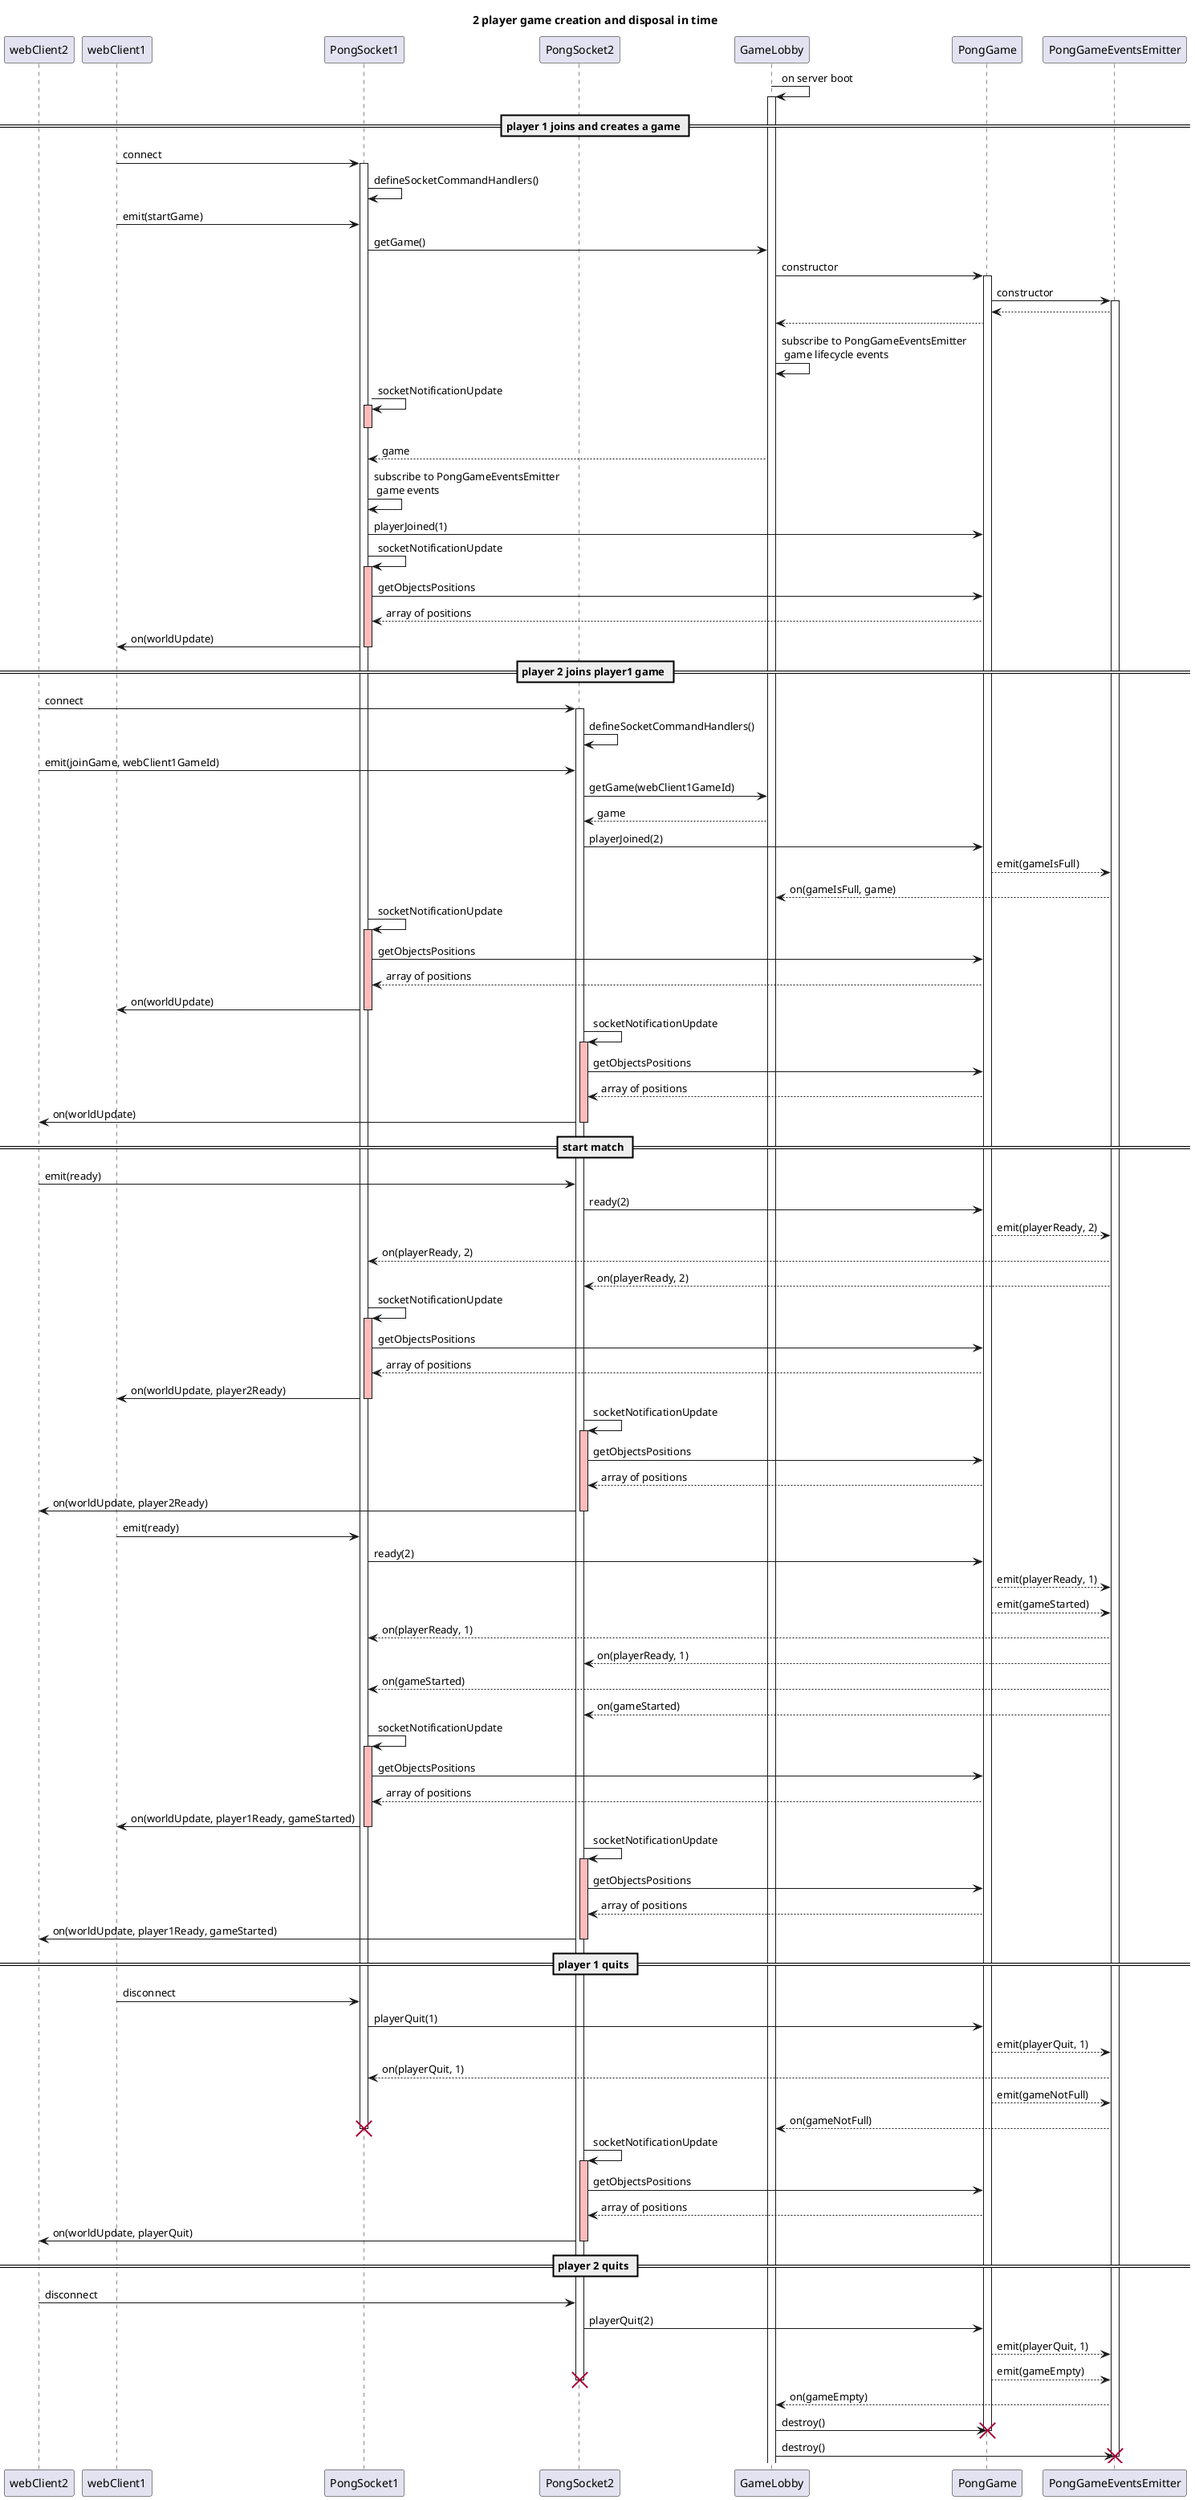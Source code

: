 @startuml
title 2 player game creation and disposal in time 

participant webClient2
participant webClient1
participant PongSocket1
participant PongSocket2
participant GameLobby
participant PongGame
participant PongGameEventsEmitter

GameLobby -> GameLobby: on server boot
activate GameLobby


== player 1 joins and creates a game ==

webClient1 -> PongSocket1: connect
activate PongSocket1

PongSocket1 -> PongSocket1: defineSocketCommandHandlers()
webClient1 -> PongSocket1: emit(startGame)
PongSocket1 -> GameLobby: getGame()
GameLobby -> PongGame: constructor
activate PongGame
PongGame -> PongGameEventsEmitter: constructor
activate PongGameEventsEmitter
PongGame <-- PongGameEventsEmitter
GameLobby <-- PongGame
GameLobby -> GameLobby: subscribe to PongGameEventsEmitter \n game lifecycle events

' game state update
PongSocket1 -> PongSocket1: socketNotificationUpdate
activate PongSocket1 #FFBBBB
deactivate PongSocket1

GameLobby --> PongSocket1: game
PongSocket1 -> PongSocket1: subscribe to PongGameEventsEmitter \n game events
PongSocket1 -> PongGame: playerJoined(1)

' game state update
PongSocket1 -> PongSocket1: socketNotificationUpdate
activate PongSocket1 #FFBBBB
PongSocket1 -> PongGame: getObjectsPositions
PongSocket1 <-- PongGame: array of positions
PongSocket1 -> webClient1: on(worldUpdate)
deactivate PongSocket1

== player 2 joins player1 game ==
webClient2 -> PongSocket2: connect
activate PongSocket2
PongSocket2 -> PongSocket2: defineSocketCommandHandlers()
webClient2 -> PongSocket2: emit(joinGame, webClient1GameId)
PongSocket2 -> GameLobby: getGame(webClient1GameId)
GameLobby --> PongSocket2: game
PongSocket2 -> PongGame: playerJoined(2)
PongGame --> PongGameEventsEmitter: emit(gameIsFull)
PongGameEventsEmitter --> GameLobby: on(gameIsFull, game)

' game state update
PongSocket1 -> PongSocket1: socketNotificationUpdate
activate PongSocket1 #FFBBBB
PongSocket1 -> PongGame: getObjectsPositions
PongSocket1 <-- PongGame: array of positions
PongSocket1 -> webClient1: on(worldUpdate)
deactivate PongSocket1

PongSocket2 -> PongSocket2: socketNotificationUpdate
activate PongSocket2 #FFBBBB
PongSocket2 -> PongGame: getObjectsPositions
PongSocket2 <-- PongGame: array of positions
PongSocket2 -> webClient2: on(worldUpdate)
deactivate PongSocket2

== start match ==
webClient2 -> PongSocket2: emit(ready)
PongSocket2 -> PongGame: ready(2)
PongGame --> PongGameEventsEmitter: emit(playerReady, 2)
PongGameEventsEmitter --> PongSocket1: on(playerReady, 2)
PongGameEventsEmitter --> PongSocket2: on(playerReady, 2)

' game state update
PongSocket1 -> PongSocket1: socketNotificationUpdate
activate PongSocket1 #FFBBBB
PongSocket1 -> PongGame: getObjectsPositions
PongSocket1 <-- PongGame: array of positions
PongSocket1 -> webClient1: on(worldUpdate, player2Ready)
deactivate PongSocket1

PongSocket2 -> PongSocket2: socketNotificationUpdate
activate PongSocket2 #FFBBBB
PongSocket2 -> PongGame: getObjectsPositions
PongSocket2 <-- PongGame: array of positions
PongSocket2 -> webClient2: on(worldUpdate, player2Ready)
deactivate PongSocket2

webClient1 -> PongSocket1: emit(ready)
PongSocket1 -> PongGame: ready(2)
PongGame --> PongGameEventsEmitter: emit(playerReady, 1)
PongGame --> PongGameEventsEmitter: emit(gameStarted)
PongGameEventsEmitter --> PongSocket1: on(playerReady, 1)
PongGameEventsEmitter --> PongSocket2: on(playerReady, 1)
PongGameEventsEmitter --> PongSocket1: on(gameStarted)
PongGameEventsEmitter --> PongSocket2: on(gameStarted)

' game state update
PongSocket1 -> PongSocket1: socketNotificationUpdate
activate PongSocket1 #FFBBBB
PongSocket1 -> PongGame: getObjectsPositions
PongSocket1 <-- PongGame: array of positions
PongSocket1 -> webClient1: on(worldUpdate, player1Ready, gameStarted)
deactivate PongSocket1

PongSocket2 -> PongSocket2: socketNotificationUpdate
activate PongSocket2 #FFBBBB
PongSocket2 -> PongGame: getObjectsPositions
PongSocket2 <-- PongGame: array of positions
PongSocket2 -> webClient2: on(worldUpdate, player1Ready, gameStarted)
deactivate PongSocket2


== player 1 quits ==
webClient1 -> PongSocket1: disconnect
PongSocket1 -> PongGame: playerQuit(1)
PongGame --> PongGameEventsEmitter: emit(playerQuit, 1)
PongGameEventsEmitter --> PongSocket1: on(playerQuit, 1)
PongGame --> PongGameEventsEmitter: emit(gameNotFull)
PongGameEventsEmitter --> GameLobby: on(gameNotFull)
destroy PongSocket1

' game state update
PongSocket2 -> PongSocket2: socketNotificationUpdate
activate PongSocket2 #FFBBBB
PongSocket2 -> PongGame: getObjectsPositions
PongSocket2 <-- PongGame: array of positions
PongSocket2 -> webClient2: on(worldUpdate, playerQuit)
deactivate PongSocket2

== player 2 quits ==
webClient2 -> PongSocket2: disconnect
PongSocket2 -> PongGame: playerQuit(2)
PongGame --> PongGameEventsEmitter: emit(playerQuit, 1)
PongGame --> PongGameEventsEmitter: emit(gameEmpty)
destroy PongSocket2

PongGameEventsEmitter --> GameLobby: on(gameEmpty)
GameLobby -> PongGame: destroy()
destroy PongGame
GameLobby -> PongGameEventsEmitter: destroy()
destroy PongGameEventsEmitter

@enduml